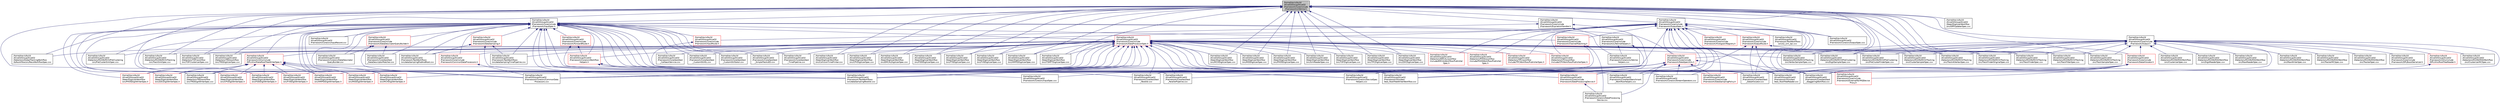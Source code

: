 digraph "/home/travis/build/AliceO2Group/AliceO2/Framework/Core/include/Framework/Lifetime.h"
{
 // INTERACTIVE_SVG=YES
  bgcolor="transparent";
  edge [fontname="Helvetica",fontsize="10",labelfontname="Helvetica",labelfontsize="10"];
  node [fontname="Helvetica",fontsize="10",shape=record];
  Node1 [label="/home/travis/build\l/AliceO2Group/AliceO2\l/Framework/Core/include\l/Framework/Lifetime.h",height=0.2,width=0.4,color="black", fillcolor="grey75", style="filled", fontcolor="black"];
  Node1 -> Node2 [dir="back",color="midnightblue",fontsize="10",style="solid",fontname="Helvetica"];
  Node2 [label="/home/travis/build\l/AliceO2Group/AliceO2\l/Detectors/GlobalTrackingWorkflow\l/tofworkflow/src/RecoWorkflowSpec.cxx",height=0.2,width=0.4,color="black",URL="$d8/d84/RecoWorkflowSpec_8cxx.html"];
  Node1 -> Node3 [dir="back",color="midnightblue",fontsize="10",style="solid",fontname="Helvetica"];
  Node3 [label="/home/travis/build\l/AliceO2Group/AliceO2\l/Detectors/MUON/MCH/PreClustering\l/src/DigitSamplerSpec.cxx",height=0.2,width=0.4,color="black",URL="$d2/d75/DigitSamplerSpec_8cxx.html",tooltip="Implementation of a data processor to read and send digits. "];
  Node1 -> Node4 [dir="back",color="midnightblue",fontsize="10",style="solid",fontname="Helvetica"];
  Node4 [label="/home/travis/build\l/AliceO2Group/AliceO2\l/Detectors/MUON/MCH/PreClustering\l/src/PreClusterFinderSpec.cxx",height=0.2,width=0.4,color="black",URL="$df/d50/PreClusterFinderSpec_8cxx.html",tooltip="Implementation of a data processor to run the preclusterizer. "];
  Node1 -> Node5 [dir="back",color="midnightblue",fontsize="10",style="solid",fontname="Helvetica"];
  Node5 [label="/home/travis/build\l/AliceO2Group/AliceO2\l/Detectors/MUON/MCH/PreClustering\l/src/PreClusterSinkSpec.cxx",height=0.2,width=0.4,color="black",URL="$d0/d5c/PreClusterSinkSpec_8cxx.html",tooltip="Implementation of a data processor to write preclusters. "];
  Node1 -> Node6 [dir="back",color="midnightblue",fontsize="10",style="solid",fontname="Helvetica"];
  Node6 [label="/home/travis/build\l/AliceO2Group/AliceO2\l/Detectors/MUON/MCH/Tracking\l/src/ClusterSamplerSpec.cxx",height=0.2,width=0.4,color="black",URL="$db/d71/ClusterSamplerSpec_8cxx.html",tooltip="Implementation of a data processor to read and send clusters. "];
  Node1 -> Node7 [dir="back",color="midnightblue",fontsize="10",style="solid",fontname="Helvetica"];
  Node7 [label="/home/travis/build\l/AliceO2Group/AliceO2\l/Detectors/MUON/MCH/Tracking\l/src/TrackAtVertexSpec.cxx",height=0.2,width=0.4,color="black",URL="$d1/d96/TrackAtVertexSpec_8cxx.html",tooltip="Implementation of a data processor to extrapolate the tracks to the vertex. "];
  Node1 -> Node8 [dir="back",color="midnightblue",fontsize="10",style="solid",fontname="Helvetica"];
  Node8 [label="/home/travis/build\l/AliceO2Group/AliceO2\l/Detectors/MUON/MCH/Tracking\l/src/TrackFinderOriginalSpec.cxx",height=0.2,width=0.4,color="black",URL="$d7/d30/TrackFinderOriginalSpec_8cxx.html",tooltip="Implementation of a data processor to read clusters, reconstruct tracks and send them. "];
  Node1 -> Node9 [dir="back",color="midnightblue",fontsize="10",style="solid",fontname="Helvetica"];
  Node9 [label="/home/travis/build\l/AliceO2Group/AliceO2\l/Detectors/MUON/MCH/Tracking\l/src/TrackFinderSpec.cxx",height=0.2,width=0.4,color="black",URL="$dd/dea/TrackFinderSpec_8cxx.html",tooltip="Implementation of a data processor to read clusters, reconstruct tracks and send them. "];
  Node1 -> Node10 [dir="back",color="midnightblue",fontsize="10",style="solid",fontname="Helvetica"];
  Node10 [label="/home/travis/build\l/AliceO2Group/AliceO2\l/Detectors/MUON/MCH/Tracking\l/src/TrackFitterSpec.cxx",height=0.2,width=0.4,color="black",URL="$db/d54/TrackFitterSpec_8cxx.html",tooltip="Implementation of a data processor to read, refit and send tracks with attached clusters. "];
  Node1 -> Node11 [dir="back",color="midnightblue",fontsize="10",style="solid",fontname="Helvetica"];
  Node11 [label="/home/travis/build\l/AliceO2Group/AliceO2\l/Detectors/MUON/MCH/Tracking\l/src/TrackSamplerSpec.cxx",height=0.2,width=0.4,color="black",URL="$d5/d93/TrackSamplerSpec_8cxx.html",tooltip="Implementation of a data processor to read and send tracks. "];
  Node1 -> Node12 [dir="back",color="midnightblue",fontsize="10",style="solid",fontname="Helvetica"];
  Node12 [label="/home/travis/build\l/AliceO2Group/AliceO2\l/Detectors/MUON/MCH/Tracking\l/src/TrackSinkSpec.cxx",height=0.2,width=0.4,color="black",URL="$d7/d7d/TrackSinkSpec_8cxx.html",tooltip="Implementation of a data processor to print the tracks. "];
  Node1 -> Node13 [dir="back",color="midnightblue",fontsize="10",style="solid",fontname="Helvetica"];
  Node13 [label="/home/travis/build\l/AliceO2Group/AliceO2\l/Detectors/MUON/MCH/Tracking\l/src/VertexSamplerSpec.cxx",height=0.2,width=0.4,color="black",URL="$d0/d9f/VertexSamplerSpec_8cxx.html",tooltip="Implementation of a data processor to read and send vertices. "];
  Node1 -> Node14 [dir="back",color="midnightblue",fontsize="10",style="solid",fontname="Helvetica"];
  Node14 [label="/home/travis/build\l/AliceO2Group/AliceO2\l/Detectors/TOF/workflow\l/src/TOFClusterizerSpec.cxx",height=0.2,width=0.4,color="black",URL="$da/df1/TOFClusterizerSpec_8cxx.html"];
  Node1 -> Node15 [dir="back",color="midnightblue",fontsize="10",style="solid",fontname="Helvetica"];
  Node15 [label="/home/travis/build\l/AliceO2Group/AliceO2\l/Detectors/TRD/workflow\l/src/TRDDigitizerSpec.cxx",height=0.2,width=0.4,color="black",URL="$d6/df2/TRDDigitizerSpec_8cxx.html"];
  Node1 -> Node16 [dir="back",color="midnightblue",fontsize="10",style="solid",fontname="Helvetica"];
  Node16 [label="/home/travis/build\l/AliceO2Group/AliceO2\l/Framework/Core/include\l/Framework/ExpirationHandler.h",height=0.2,width=0.4,color="black",URL="$d2/dd9/ExpirationHandler_8h.html"];
  Node16 -> Node17 [dir="back",color="midnightblue",fontsize="10",style="solid",fontname="Helvetica"];
  Node17 [label="/home/travis/build\l/AliceO2Group/AliceO2\l/Framework/Core/include\l/Framework/DataProcessingDevice.h",height=0.2,width=0.4,color="red",URL="$d3/d4b/DataProcessingDevice_8h.html"];
  Node17 -> Node18 [dir="back",color="midnightblue",fontsize="10",style="solid",fontname="Helvetica"];
  Node18 [label="/home/travis/build\l/AliceO2Group/AliceO2\l/Framework/Core/src/DataProcessing\lDevice.cxx",height=0.2,width=0.4,color="black",URL="$db/dac/DataProcessingDevice_8cxx.html"];
  Node16 -> Node20 [dir="back",color="midnightblue",fontsize="10",style="solid",fontname="Helvetica"];
  Node20 [label="/home/travis/build\l/AliceO2Group/AliceO2\l/Framework/Core/include\l/Framework/InputRoute.h",height=0.2,width=0.4,color="red",URL="$d5/d19/InputRoute_8h.html"];
  Node20 -> Node17 [dir="back",color="midnightblue",fontsize="10",style="solid",fontname="Helvetica"];
  Node16 -> Node441 [dir="back",color="midnightblue",fontsize="10",style="solid",fontname="Helvetica"];
  Node441 [label="/home/travis/build\l/AliceO2Group/AliceO2\l/Framework/Core/include\l/Framework/LifetimeHelpers.h",height=0.2,width=0.4,color="black",URL="$d8/deb/LifetimeHelpers_8h.html"];
  Node441 -> Node128 [dir="back",color="midnightblue",fontsize="10",style="solid",fontname="Helvetica"];
  Node128 [label="/home/travis/build\l/AliceO2Group/AliceO2\l/Framework/Core/src/DeviceSpec\lHelpers.cxx",height=0.2,width=0.4,color="black",URL="$d1/dd9/DeviceSpecHelpers_8cxx.html"];
  Node441 -> Node442 [dir="back",color="midnightblue",fontsize="10",style="solid",fontname="Helvetica"];
  Node442 [label="/home/travis/build\l/AliceO2Group/AliceO2\l/Framework/Core/src/Lifetime\lHelpers.cxx",height=0.2,width=0.4,color="black",URL="$d4/d7a/LifetimeHelpers_8cxx.html"];
  Node1 -> Node443 [dir="back",color="midnightblue",fontsize="10",style="solid",fontname="Helvetica"];
  Node443 [label="/home/travis/build\l/AliceO2Group/AliceO2\l/Framework/Core/include\l/Framework/InputSpec.h",height=0.2,width=0.4,color="black",URL="$d5/d3f/InputSpec_8h.html"];
  Node443 -> Node322 [dir="back",color="midnightblue",fontsize="10",style="solid",fontname="Helvetica"];
  Node322 [label="/home/travis/build\l/AliceO2Group/AliceO2\l/Detectors/TRD/workflow\l/src/TRDDigitWriterSpec.cxx",height=0.2,width=0.4,color="black",URL="$dd/d1a/TRDDigitWriterSpec_8cxx.html"];
  Node443 -> Node444 [dir="back",color="midnightblue",fontsize="10",style="solid",fontname="Helvetica"];
  Node444 [label="/home/travis/build\l/AliceO2Group/AliceO2\l/Framework/Core/include\l/Framework/ChannelMatching.h",height=0.2,width=0.4,color="red",URL="$d3/d2c/ChannelMatching_8h.html"];
  Node444 -> Node18 [dir="back",color="midnightblue",fontsize="10",style="solid",fontname="Helvetica"];
  Node444 -> Node128 [dir="back",color="midnightblue",fontsize="10",style="solid",fontname="Helvetica"];
  Node443 -> Node323 [dir="back",color="midnightblue",fontsize="10",style="solid",fontname="Helvetica"];
  Node323 [label="/home/travis/build\l/AliceO2Group/AliceO2\l/Framework/Core/include\l/Framework/CommonDataProcessors.h",height=0.2,width=0.4,color="red",URL="$d6/d58/CommonDataProcessors_8h.html"];
  Node323 -> Node324 [dir="back",color="midnightblue",fontsize="10",style="solid",fontname="Helvetica"];
  Node324 [label="/home/travis/build\l/AliceO2Group/AliceO2\l/Framework/Core/src/CommonData\lProcessors.cxx",height=0.2,width=0.4,color="black",URL="$df/d93/CommonDataProcessors_8cxx.html"];
  Node443 -> Node446 [dir="back",color="midnightblue",fontsize="10",style="solid",fontname="Helvetica"];
  Node446 [label="/home/travis/build\l/AliceO2Group/AliceO2\l/Framework/Core/include\l/Framework/DataDescriptorQueryBuilder.h",height=0.2,width=0.4,color="red",URL="$db/de2/DataDescriptorQueryBuilder_8h.html"];
  Node446 -> Node324 [dir="back",color="midnightblue",fontsize="10",style="solid",fontname="Helvetica"];
  Node446 -> Node447 [dir="back",color="midnightblue",fontsize="10",style="solid",fontname="Helvetica"];
  Node447 [label="/home/travis/build\l/AliceO2Group/AliceO2\l/Framework/Core/src/DataDescriptor\lQueryBuilder.cxx",height=0.2,width=0.4,color="black",URL="$d3/d17/DataDescriptorQueryBuilder_8cxx.html"];
  Node446 -> Node449 [dir="back",color="midnightblue",fontsize="10",style="solid",fontname="Helvetica"];
  Node449 [label="/home/travis/build\l/AliceO2Group/AliceO2\l/Framework/Core/test/test\l_DataDescriptorMatcher.cxx",height=0.2,width=0.4,color="black",URL="$dd/d1e/test__DataDescriptorMatcher_8cxx.html"];
  Node443 -> Node169 [dir="back",color="midnightblue",fontsize="10",style="solid",fontname="Helvetica"];
  Node169 [label="/home/travis/build\l/AliceO2Group/AliceO2\l/Framework/Core/include\l/Framework/DataProcessorSpec.h",height=0.2,width=0.4,color="red",URL="$d0/df4/DataProcessorSpec_8h.html"];
  Node169 -> Node175 [dir="back",color="midnightblue",fontsize="10",style="solid",fontname="Helvetica"];
  Node175 [label="/home/travis/build\l/AliceO2Group/AliceO2\l/Detectors/CPV/workflow\l/include/CPVWorkflow/PublisherSpec.h",height=0.2,width=0.4,color="red",URL="$d1/dd9/CPV_2workflow_2include_2CPVWorkflow_2PublisherSpec_8h.html"];
  Node169 -> Node184 [dir="back",color="midnightblue",fontsize="10",style="solid",fontname="Helvetica"];
  Node184 [label="/home/travis/build\l/AliceO2Group/AliceO2\l/Detectors/EMCAL/workflow\l/include/EMCALWorkflow/Publisher\lSpec.h",height=0.2,width=0.4,color="red",URL="$d2/d55/EMCAL_2workflow_2include_2EMCALWorkflow_2PublisherSpec_8h.html"];
  Node169 -> Node2 [dir="back",color="midnightblue",fontsize="10",style="solid",fontname="Helvetica"];
  Node169 -> Node3 [dir="back",color="midnightblue",fontsize="10",style="solid",fontname="Helvetica"];
  Node169 -> Node4 [dir="back",color="midnightblue",fontsize="10",style="solid",fontname="Helvetica"];
  Node169 -> Node5 [dir="back",color="midnightblue",fontsize="10",style="solid",fontname="Helvetica"];
  Node169 -> Node6 [dir="back",color="midnightblue",fontsize="10",style="solid",fontname="Helvetica"];
  Node169 -> Node7 [dir="back",color="midnightblue",fontsize="10",style="solid",fontname="Helvetica"];
  Node169 -> Node8 [dir="back",color="midnightblue",fontsize="10",style="solid",fontname="Helvetica"];
  Node169 -> Node9 [dir="back",color="midnightblue",fontsize="10",style="solid",fontname="Helvetica"];
  Node169 -> Node10 [dir="back",color="midnightblue",fontsize="10",style="solid",fontname="Helvetica"];
  Node169 -> Node11 [dir="back",color="midnightblue",fontsize="10",style="solid",fontname="Helvetica"];
  Node169 -> Node12 [dir="back",color="midnightblue",fontsize="10",style="solid",fontname="Helvetica"];
  Node169 -> Node13 [dir="back",color="midnightblue",fontsize="10",style="solid",fontname="Helvetica"];
  Node169 -> Node288 [dir="back",color="midnightblue",fontsize="10",style="solid",fontname="Helvetica"];
  Node288 [label="/home/travis/build\l/AliceO2Group/AliceO2\l/Detectors/PHOS/workflow\l/include/PHOSWorkflow/Publisher\lSpec.h",height=0.2,width=0.4,color="red",URL="$dc/d77/PHOS_2workflow_2include_2PHOSWorkflow_2PublisherSpec_8h.html"];
  Node169 -> Node14 [dir="back",color="midnightblue",fontsize="10",style="solid",fontname="Helvetica"];
  Node169 -> Node318 [dir="back",color="midnightblue",fontsize="10",style="solid",fontname="Helvetica"];
  Node318 [label="/home/travis/build\l/AliceO2Group/AliceO2\l/Detectors/TPC/workflow\l/include/TPCWorkflow/PublisherSpec.h",height=0.2,width=0.4,color="red",URL="$d9/d4e/TPC_2workflow_2include_2TPCWorkflow_2PublisherSpec_8h.html"];
  Node169 -> Node15 [dir="back",color="midnightblue",fontsize="10",style="solid",fontname="Helvetica"];
  Node169 -> Node322 [dir="back",color="midnightblue",fontsize="10",style="solid",fontname="Helvetica"];
  Node169 -> Node323 [dir="back",color="midnightblue",fontsize="10",style="solid",fontname="Helvetica"];
  Node169 -> Node328 [dir="back",color="midnightblue",fontsize="10",style="solid",fontname="Helvetica"];
  Node328 [label="/home/travis/build\l/AliceO2Group/AliceO2\l/Framework/Core/include\l/Framework/ExternalFairMQDevice\lProxy.h",height=0.2,width=0.4,color="red",URL="$d6/d03/ExternalFairMQDeviceProxy_8h.html"];
  Node169 -> Node324 [dir="back",color="midnightblue",fontsize="10",style="solid",fontname="Helvetica"];
  Node169 -> Node72 [dir="back",color="midnightblue",fontsize="10",style="solid",fontname="Helvetica"];
  Node72 [label="/home/travis/build\l/AliceO2Group/AliceO2\l/Framework/Core/test/test\l_CallbackService.cxx",height=0.2,width=0.4,color="black",URL="$db/d30/test__CallbackService_8cxx.html"];
  Node169 -> Node74 [dir="back",color="midnightblue",fontsize="10",style="solid",fontname="Helvetica"];
  Node74 [label="/home/travis/build\l/AliceO2Group/AliceO2\l/Framework/Core/test/test\l_CustomGUIGL.cxx",height=0.2,width=0.4,color="black",URL="$d5/d47/test__CustomGUIGL_8cxx.html"];
  Node169 -> Node75 [dir="back",color="midnightblue",fontsize="10",style="solid",fontname="Helvetica"];
  Node75 [label="/home/travis/build\l/AliceO2Group/AliceO2\l/Framework/Core/test/test\l_CustomGUISokol.cxx",height=0.2,width=0.4,color="black",URL="$d6/dd1/test__CustomGUISokol_8cxx.html"];
  Node169 -> Node78 [dir="back",color="midnightblue",fontsize="10",style="solid",fontname="Helvetica"];
  Node78 [label="/home/travis/build\l/AliceO2Group/AliceO2\l/Framework/Core/test/test\l_DataAllocator.cxx",height=0.2,width=0.4,color="black",URL="$d2/da2/test__DataAllocator_8cxx.html"];
  Node169 -> Node81 [dir="back",color="midnightblue",fontsize="10",style="solid",fontname="Helvetica"];
  Node81 [label="/home/travis/build\l/AliceO2Group/AliceO2\l/Framework/Core/test/test\l_Parallel.cxx",height=0.2,width=0.4,color="black",URL="$d3/d66/test__Parallel_8cxx.html"];
  Node169 -> Node82 [dir="back",color="midnightblue",fontsize="10",style="solid",fontname="Helvetica"];
  Node82 [label="/home/travis/build\l/AliceO2Group/AliceO2\l/Framework/Core/test/test\l_ParallelPipeline.cxx",height=0.2,width=0.4,color="black",URL="$d8/d7e/test__ParallelPipeline_8cxx.html"];
  Node169 -> Node91 [dir="back",color="midnightblue",fontsize="10",style="solid",fontname="Helvetica"];
  Node91 [label="/home/travis/build\l/AliceO2Group/AliceO2\l/Framework/Core/test/test\l_SimpleTracksED.cxx",height=0.2,width=0.4,color="black",URL="$d7/d18/test__SimpleTracksED_8cxx.html"];
  Node169 -> Node94 [dir="back",color="midnightblue",fontsize="10",style="solid",fontname="Helvetica"];
  Node94 [label="/home/travis/build\l/AliceO2Group/AliceO2\l/Framework/Core/test/test\l_StaggeringWorkflow.cxx",height=0.2,width=0.4,color="black",URL="$dd/d16/test__StaggeringWorkflow_8cxx.html"];
  Node169 -> Node96 [dir="back",color="midnightblue",fontsize="10",style="solid",fontname="Helvetica"];
  Node96 [label="/home/travis/build\l/AliceO2Group/AliceO2\l/Framework/Core/test/test\l_TimePipeline.cxx",height=0.2,width=0.4,color="black",URL="$d1/d4f/test__TimePipeline_8cxx.html"];
  Node169 -> Node33 [dir="back",color="midnightblue",fontsize="10",style="solid",fontname="Helvetica"];
  Node33 [label="/home/travis/build\l/AliceO2Group/AliceO2\l/Framework/TestWorkflows\l/src/dataSamplingParallel.cxx",height=0.2,width=0.4,color="black",URL="$d3/dbe/dataSamplingParallel_8cxx.html"];
  Node169 -> Node34 [dir="back",color="midnightblue",fontsize="10",style="solid",fontname="Helvetica"];
  Node34 [label="/home/travis/build\l/AliceO2Group/AliceO2\l/Framework/TestWorkflows\l/src/dataSamplingPodAndRoot.cxx",height=0.2,width=0.4,color="black",URL="$de/da3/dataSamplingPodAndRoot_8cxx.html"];
  Node169 -> Node35 [dir="back",color="midnightblue",fontsize="10",style="solid",fontname="Helvetica"];
  Node35 [label="/home/travis/build\l/AliceO2Group/AliceO2\l/Framework/TestWorkflows\l/src/dataSamplingTimePipeline.cxx",height=0.2,width=0.4,color="black",URL="$db/d9e/dataSamplingTimePipeline_8cxx.html"];
  Node169 -> Node368 [dir="back",color="midnightblue",fontsize="10",style="solid",fontname="Helvetica"];
  Node368 [label="/home/travis/build\l/AliceO2Group/AliceO2\l/Framework/Utils/include\l/DPLUtils/MakeRootTreeWriterSpec.h",height=0.2,width=0.4,color="red",URL="$d5/dc8/MakeRootTreeWriterSpec_8h.html",tooltip="Configurable generator for RootTreeWriter processor spec. "];
  Node368 -> Node322 [dir="back",color="midnightblue",fontsize="10",style="solid",fontname="Helvetica"];
  Node368 -> Node122 [dir="back",color="midnightblue",fontsize="10",style="solid",fontname="Helvetica"];
  Node122 [label="/home/travis/build\l/AliceO2Group/AliceO2\l/Framework/Utils/test\l/test_RootTreeWriterWorkflow.cxx",height=0.2,width=0.4,color="black",URL="$d1/d02/test__RootTreeWriterWorkflow_8cxx.html"];
  Node368 -> Node370 [dir="back",color="midnightblue",fontsize="10",style="solid",fontname="Helvetica"];
  Node370 [label="/home/travis/build\l/AliceO2Group/AliceO2\l/Steer/DigitizerWorkflow\l/src/CPVDigitWriterSpec.h",height=0.2,width=0.4,color="red",URL="$d1/dc0/CPVDigitWriterSpec_8h.html"];
  Node368 -> Node371 [dir="back",color="midnightblue",fontsize="10",style="solid",fontname="Helvetica"];
  Node371 [label="/home/travis/build\l/AliceO2Group/AliceO2\l/Steer/DigitizerWorkflow\l/src/FDDDigitWriterSpec.h",height=0.2,width=0.4,color="red",URL="$d8/dcd/FDDDigitWriterSpec_8h.html"];
  Node368 -> Node372 [dir="back",color="midnightblue",fontsize="10",style="solid",fontname="Helvetica"];
  Node372 [label="/home/travis/build\l/AliceO2Group/AliceO2\l/Steer/DigitizerWorkflow\l/src/FV0DigitWriterSpec.h",height=0.2,width=0.4,color="red",URL="$d3/d12/FV0DigitWriterSpec_8h.html"];
  Node368 -> Node373 [dir="back",color="midnightblue",fontsize="10",style="solid",fontname="Helvetica"];
  Node373 [label="/home/travis/build\l/AliceO2Group/AliceO2\l/Steer/DigitizerWorkflow\l/src/HMPIDDigitWriterSpec.h",height=0.2,width=0.4,color="red",URL="$d5/d5b/HMPIDDigitWriterSpec_8h.html"];
  Node368 -> Node374 [dir="back",color="midnightblue",fontsize="10",style="solid",fontname="Helvetica"];
  Node374 [label="/home/travis/build\l/AliceO2Group/AliceO2\l/Steer/DigitizerWorkflow\l/src/MCHDigitWriterSpec.h",height=0.2,width=0.4,color="red",URL="$d8/d60/MCHDigitWriterSpec_8h.html"];
  Node368 -> Node375 [dir="back",color="midnightblue",fontsize="10",style="solid",fontname="Helvetica"];
  Node375 [label="/home/travis/build\l/AliceO2Group/AliceO2\l/Steer/DigitizerWorkflow\l/src/MIDDigitWriterSpec.h",height=0.2,width=0.4,color="red",URL="$d9/d65/MIDDigitWriterSpec_8h.html"];
  Node368 -> Node376 [dir="back",color="midnightblue",fontsize="10",style="solid",fontname="Helvetica"];
  Node376 [label="/home/travis/build\l/AliceO2Group/AliceO2\l/Steer/DigitizerWorkflow\l/src/PHOSDigitWriterSpec.h",height=0.2,width=0.4,color="red",URL="$d4/d33/PHOSDigitWriterSpec_8h.html"];
  Node368 -> Node377 [dir="back",color="midnightblue",fontsize="10",style="solid",fontname="Helvetica"];
  Node377 [label="/home/travis/build\l/AliceO2Group/AliceO2\l/Steer/DigitizerWorkflow\l/src/ZDCDigitWriterSpec.h",height=0.2,width=0.4,color="red",URL="$d9/d31/ZDCDigitWriterSpec_8h.html"];
  Node169 -> Node121 [dir="back",color="midnightblue",fontsize="10",style="solid",fontname="Helvetica"];
  Node121 [label="/home/travis/build\l/AliceO2Group/AliceO2\l/Framework/Utils/test\l/test_RootTreeReader.cxx",height=0.2,width=0.4,color="black",URL="$d6/d0d/test__RootTreeReader_8cxx.html"];
  Node169 -> Node122 [dir="back",color="midnightblue",fontsize="10",style="solid",fontname="Helvetica"];
  Node169 -> Node385 [dir="back",color="midnightblue",fontsize="10",style="solid",fontname="Helvetica"];
  Node385 [label="/home/travis/build\l/AliceO2Group/AliceO2\l/Steer/DigitizerWorkflow\l/src/CollisionTimePrinter.cxx",height=0.2,width=0.4,color="black",URL="$d3/d87/CollisionTimePrinter_8cxx.html"];
  Node169 -> Node387 [dir="back",color="midnightblue",fontsize="10",style="solid",fontname="Helvetica"];
  Node387 [label="/home/travis/build\l/AliceO2Group/AliceO2\l/Steer/DigitizerWorkflow\l/src/CPVDigitizerSpec.cxx",height=0.2,width=0.4,color="black",URL="$da/dfe/CPVDigitizerSpec_8cxx.html"];
  Node169 -> Node370 [dir="back",color="midnightblue",fontsize="10",style="solid",fontname="Helvetica"];
  Node169 -> Node389 [dir="back",color="midnightblue",fontsize="10",style="solid",fontname="Helvetica"];
  Node389 [label="/home/travis/build\l/AliceO2Group/AliceO2\l/Steer/DigitizerWorkflow\l/src/EMCALDigitizerSpec.cxx",height=0.2,width=0.4,color="black",URL="$d5/d9b/EMCALDigitizerSpec_8cxx.html"];
  Node169 -> Node393 [dir="back",color="midnightblue",fontsize="10",style="solid",fontname="Helvetica"];
  Node393 [label="/home/travis/build\l/AliceO2Group/AliceO2\l/Steer/DigitizerWorkflow\l/src/FDDDigitizerSpec.cxx",height=0.2,width=0.4,color="black",URL="$d2/d97/FDDDigitizerSpec_8cxx.html"];
  Node169 -> Node371 [dir="back",color="midnightblue",fontsize="10",style="solid",fontname="Helvetica"];
  Node169 -> Node395 [dir="back",color="midnightblue",fontsize="10",style="solid",fontname="Helvetica"];
  Node395 [label="/home/travis/build\l/AliceO2Group/AliceO2\l/Steer/DigitizerWorkflow\l/src/FT0DigitizerSpec.cxx",height=0.2,width=0.4,color="black",URL="$d4/dfd/FT0DigitizerSpec_8cxx.html"];
  Node169 -> Node399 [dir="back",color="midnightblue",fontsize="10",style="solid",fontname="Helvetica"];
  Node399 [label="/home/travis/build\l/AliceO2Group/AliceO2\l/Steer/DigitizerWorkflow\l/src/FV0DigitizerSpec.cxx",height=0.2,width=0.4,color="black",URL="$d0/d1c/FV0DigitizerSpec_8cxx.html"];
  Node169 -> Node372 [dir="back",color="midnightblue",fontsize="10",style="solid",fontname="Helvetica"];
  Node169 -> Node403 [dir="back",color="midnightblue",fontsize="10",style="solid",fontname="Helvetica"];
  Node403 [label="/home/travis/build\l/AliceO2Group/AliceO2\l/Steer/DigitizerWorkflow\l/src/HMPIDDigitizerSpec.cxx",height=0.2,width=0.4,color="black",URL="$d8/d00/HMPIDDigitizerSpec_8cxx.html"];
  Node169 -> Node373 [dir="back",color="midnightblue",fontsize="10",style="solid",fontname="Helvetica"];
  Node169 -> Node405 [dir="back",color="midnightblue",fontsize="10",style="solid",fontname="Helvetica"];
  Node405 [label="/home/travis/build\l/AliceO2Group/AliceO2\l/Steer/DigitizerWorkflow\l/src/ITSMFTDigitizerSpec.cxx",height=0.2,width=0.4,color="black",URL="$d3/d43/ITSMFTDigitizerSpec_8cxx.html"];
  Node169 -> Node409 [dir="back",color="midnightblue",fontsize="10",style="solid",fontname="Helvetica"];
  Node409 [label="/home/travis/build\l/AliceO2Group/AliceO2\l/Steer/DigitizerWorkflow\l/src/MCHDigitizerSpec.cxx",height=0.2,width=0.4,color="black",URL="$db/d2f/MCHDigitizerSpec_8cxx.html"];
  Node169 -> Node374 [dir="back",color="midnightblue",fontsize="10",style="solid",fontname="Helvetica"];
  Node169 -> Node411 [dir="back",color="midnightblue",fontsize="10",style="solid",fontname="Helvetica"];
  Node411 [label="/home/travis/build\l/AliceO2Group/AliceO2\l/Steer/DigitizerWorkflow\l/src/MIDDigitizerSpec.cxx",height=0.2,width=0.4,color="black",URL="$d4/dd3/MIDDigitizerSpec_8cxx.html"];
  Node169 -> Node375 [dir="back",color="midnightblue",fontsize="10",style="solid",fontname="Helvetica"];
  Node169 -> Node413 [dir="back",color="midnightblue",fontsize="10",style="solid",fontname="Helvetica"];
  Node413 [label="/home/travis/build\l/AliceO2Group/AliceO2\l/Steer/DigitizerWorkflow\l/src/PHOSDigitizerSpec.cxx",height=0.2,width=0.4,color="black",URL="$db/d77/PHOSDigitizerSpec_8cxx.html"];
  Node169 -> Node376 [dir="back",color="midnightblue",fontsize="10",style="solid",fontname="Helvetica"];
  Node169 -> Node377 [dir="back",color="midnightblue",fontsize="10",style="solid",fontname="Helvetica"];
  Node169 -> Node415 [dir="back",color="midnightblue",fontsize="10",style="solid",fontname="Helvetica"];
  Node415 [label="/home/travis/build\l/AliceO2Group/AliceO2\l/Steer/DigitizerWorkflow\l/src/SimReaderSpec.cxx",height=0.2,width=0.4,color="black",URL="$d3/d13/SimReaderSpec_8cxx.html"];
  Node169 -> Node421 [dir="back",color="midnightblue",fontsize="10",style="solid",fontname="Helvetica"];
  Node421 [label="/home/travis/build\l/AliceO2Group/AliceO2\l/Steer/DigitizerWorkflow\l/src/TOFDigitizerSpec.cxx",height=0.2,width=0.4,color="black",URL="$d6/d61/TOFDigitizerSpec_8cxx.html"];
  Node169 -> Node417 [dir="back",color="midnightblue",fontsize="10",style="solid",fontname="Helvetica"];
  Node417 [label="/home/travis/build\l/AliceO2Group/AliceO2\l/Steer/DigitizerWorkflow\l/src/TPCDigitizerSpec.cxx",height=0.2,width=0.4,color="black",URL="$d2/d0b/TPCDigitizerSpec_8cxx.html"];
  Node169 -> Node423 [dir="back",color="midnightblue",fontsize="10",style="solid",fontname="Helvetica"];
  Node423 [label="/home/travis/build\l/AliceO2Group/AliceO2\l/Steer/DigitizerWorkflow\l/src/ZDCDigitizerSpec.cxx",height=0.2,width=0.4,color="black",URL="$d1/d1a/ZDCDigitizerSpec_8cxx.html"];
  Node443 -> Node30 [dir="back",color="midnightblue",fontsize="10",style="solid",fontname="Helvetica"];
  Node30 [label="/home/travis/build\l/AliceO2Group/AliceO2\l/Framework/Core/include\l/Framework/DataSampling.h",height=0.2,width=0.4,color="red",URL="$d7/d78/DataSampling_8h.html",tooltip="Definition of O2 Data Sampling, v1.0. "];
  Node30 -> Node33 [dir="back",color="midnightblue",fontsize="10",style="solid",fontname="Helvetica"];
  Node30 -> Node34 [dir="back",color="midnightblue",fontsize="10",style="solid",fontname="Helvetica"];
  Node30 -> Node35 [dir="back",color="midnightblue",fontsize="10",style="solid",fontname="Helvetica"];
  Node443 -> Node451 [dir="back",color="midnightblue",fontsize="10",style="solid",fontname="Helvetica"];
  Node451 [label="/home/travis/build\l/AliceO2Group/AliceO2\l/Framework/Core/include\l/Framework/DataSamplingPolicy.h",height=0.2,width=0.4,color="red",URL="$d2/d1b/DataSamplingPolicy_8h.html",tooltip="A declaration of O2 Data Sampling Policy. "];
  Node443 -> Node453 [dir="back",color="midnightblue",fontsize="10",style="solid",fontname="Helvetica"];
  Node453 [label="/home/travis/build\l/AliceO2Group/AliceO2\l/Framework/Core/include\l/Framework/DataSpecUtils.h",height=0.2,width=0.4,color="red",URL="$d6/d68/DataSpecUtils_8h.html"];
  Node453 -> Node451 [dir="back",color="midnightblue",fontsize="10",style="solid",fontname="Helvetica"];
  Node453 -> Node324 [dir="back",color="midnightblue",fontsize="10",style="solid",fontname="Helvetica"];
  Node453 -> Node18 [dir="back",color="midnightblue",fontsize="10",style="solid",fontname="Helvetica"];
  Node453 -> Node456 [dir="back",color="midnightblue",fontsize="10",style="solid",fontname="Helvetica"];
  Node456 [label="/home/travis/build\l/AliceO2Group/AliceO2\l/Framework/Core/src/InputSpec.cxx",height=0.2,width=0.4,color="black",URL="$d6/dda/InputSpec_8cxx.html"];
  Node453 -> Node457 [dir="back",color="midnightblue",fontsize="10",style="solid",fontname="Helvetica"];
  Node457 [label="/home/travis/build\l/AliceO2Group/AliceO2\l/Framework/Core/src/StreamOperators.cxx",height=0.2,width=0.4,color="black",URL="$d2/d13/StreamOperators_8cxx.html"];
  Node453 -> Node350 [dir="back",color="midnightblue",fontsize="10",style="solid",fontname="Helvetica"];
  Node350 [label="/home/travis/build\l/AliceO2Group/AliceO2\l/Framework/Core/test/benchmark\l_WorkflowHelpers.cxx",height=0.2,width=0.4,color="black",URL="$df/d36/benchmark__WorkflowHelpers_8cxx.html"];
  Node453 -> Node81 [dir="back",color="midnightblue",fontsize="10",style="solid",fontname="Helvetica"];
  Node453 -> Node82 [dir="back",color="midnightblue",fontsize="10",style="solid",fontname="Helvetica"];
  Node453 -> Node94 [dir="back",color="midnightblue",fontsize="10",style="solid",fontname="Helvetica"];
  Node453 -> Node33 [dir="back",color="midnightblue",fontsize="10",style="solid",fontname="Helvetica"];
  Node443 -> Node458 [dir="back",color="midnightblue",fontsize="10",style="solid",fontname="Helvetica"];
  Node458 [label="/home/travis/build\l/AliceO2Group/AliceO2\l/Framework/Core/include\l/Framework/ForwardRoute.h",height=0.2,width=0.4,color="red",URL="$d7/d12/ForwardRoute_8h.html"];
  Node458 -> Node17 [dir="back",color="midnightblue",fontsize="10",style="solid",fontname="Helvetica"];
  Node458 -> Node349 [dir="back",color="midnightblue",fontsize="10",style="solid",fontname="Helvetica"];
  Node349 [label="/home/travis/build\l/AliceO2Group/AliceO2\l/Framework/Core/src/Workflow\lHelpers.h",height=0.2,width=0.4,color="red",URL="$d9/da0/WorkflowHelpers_8h.html"];
  Node349 -> Node128 [dir="back",color="midnightblue",fontsize="10",style="solid",fontname="Helvetica"];
  Node349 -> Node350 [dir="back",color="midnightblue",fontsize="10",style="solid",fontname="Helvetica"];
  Node443 -> Node20 [dir="back",color="midnightblue",fontsize="10",style="solid",fontname="Helvetica"];
  Node443 -> Node324 [dir="back",color="midnightblue",fontsize="10",style="solid",fontname="Helvetica"];
  Node443 -> Node447 [dir="back",color="midnightblue",fontsize="10",style="solid",fontname="Helvetica"];
  Node443 -> Node349 [dir="back",color="midnightblue",fontsize="10",style="solid",fontname="Helvetica"];
  Node443 -> Node434 [dir="back",color="midnightblue",fontsize="10",style="solid",fontname="Helvetica"];
  Node434 [label="/home/travis/build\l/AliceO2Group/AliceO2\l/Framework/Core/src/InputRecord.cxx",height=0.2,width=0.4,color="black",URL="$df/d8e/InputRecord_8cxx.html"];
  Node443 -> Node456 [dir="back",color="midnightblue",fontsize="10",style="solid",fontname="Helvetica"];
  Node443 -> Node442 [dir="back",color="midnightblue",fontsize="10",style="solid",fontname="Helvetica"];
  Node443 -> Node457 [dir="back",color="midnightblue",fontsize="10",style="solid",fontname="Helvetica"];
  Node443 -> Node72 [dir="back",color="midnightblue",fontsize="10",style="solid",fontname="Helvetica"];
  Node443 -> Node74 [dir="back",color="midnightblue",fontsize="10",style="solid",fontname="Helvetica"];
  Node443 -> Node75 [dir="back",color="midnightblue",fontsize="10",style="solid",fontname="Helvetica"];
  Node443 -> Node78 [dir="back",color="midnightblue",fontsize="10",style="solid",fontname="Helvetica"];
  Node443 -> Node449 [dir="back",color="midnightblue",fontsize="10",style="solid",fontname="Helvetica"];
  Node443 -> Node81 [dir="back",color="midnightblue",fontsize="10",style="solid",fontname="Helvetica"];
  Node443 -> Node82 [dir="back",color="midnightblue",fontsize="10",style="solid",fontname="Helvetica"];
  Node443 -> Node91 [dir="back",color="midnightblue",fontsize="10",style="solid",fontname="Helvetica"];
  Node443 -> Node94 [dir="back",color="midnightblue",fontsize="10",style="solid",fontname="Helvetica"];
  Node443 -> Node96 [dir="back",color="midnightblue",fontsize="10",style="solid",fontname="Helvetica"];
  Node443 -> Node33 [dir="back",color="midnightblue",fontsize="10",style="solid",fontname="Helvetica"];
  Node443 -> Node34 [dir="back",color="midnightblue",fontsize="10",style="solid",fontname="Helvetica"];
  Node443 -> Node35 [dir="back",color="midnightblue",fontsize="10",style="solid",fontname="Helvetica"];
  Node443 -> Node368 [dir="back",color="midnightblue",fontsize="10",style="solid",fontname="Helvetica"];
  Node443 -> Node121 [dir="back",color="midnightblue",fontsize="10",style="solid",fontname="Helvetica"];
  Node443 -> Node122 [dir="back",color="midnightblue",fontsize="10",style="solid",fontname="Helvetica"];
  Node443 -> Node370 [dir="back",color="midnightblue",fontsize="10",style="solid",fontname="Helvetica"];
  Node443 -> Node371 [dir="back",color="midnightblue",fontsize="10",style="solid",fontname="Helvetica"];
  Node443 -> Node372 [dir="back",color="midnightblue",fontsize="10",style="solid",fontname="Helvetica"];
  Node443 -> Node373 [dir="back",color="midnightblue",fontsize="10",style="solid",fontname="Helvetica"];
  Node443 -> Node374 [dir="back",color="midnightblue",fontsize="10",style="solid",fontname="Helvetica"];
  Node443 -> Node375 [dir="back",color="midnightblue",fontsize="10",style="solid",fontname="Helvetica"];
  Node443 -> Node376 [dir="back",color="midnightblue",fontsize="10",style="solid",fontname="Helvetica"];
  Node443 -> Node377 [dir="back",color="midnightblue",fontsize="10",style="solid",fontname="Helvetica"];
  Node1 -> Node459 [dir="back",color="midnightblue",fontsize="10",style="solid",fontname="Helvetica"];
  Node459 [label="/home/travis/build\l/AliceO2Group/AliceO2\l/Framework/Core/include\l/Framework/Output.h",height=0.2,width=0.4,color="black",URL="$d3/ddf/Output_8h.html"];
  Node459 -> Node3 [dir="back",color="midnightblue",fontsize="10",style="solid",fontname="Helvetica"];
  Node459 -> Node4 [dir="back",color="midnightblue",fontsize="10",style="solid",fontname="Helvetica"];
  Node459 -> Node6 [dir="back",color="midnightblue",fontsize="10",style="solid",fontname="Helvetica"];
  Node459 -> Node7 [dir="back",color="midnightblue",fontsize="10",style="solid",fontname="Helvetica"];
  Node459 -> Node8 [dir="back",color="midnightblue",fontsize="10",style="solid",fontname="Helvetica"];
  Node459 -> Node9 [dir="back",color="midnightblue",fontsize="10",style="solid",fontname="Helvetica"];
  Node459 -> Node10 [dir="back",color="midnightblue",fontsize="10",style="solid",fontname="Helvetica"];
  Node459 -> Node11 [dir="back",color="midnightblue",fontsize="10",style="solid",fontname="Helvetica"];
  Node459 -> Node13 [dir="back",color="midnightblue",fontsize="10",style="solid",fontname="Helvetica"];
  Node459 -> Node265 [dir="back",color="midnightblue",fontsize="10",style="solid",fontname="Helvetica"];
  Node265 [label="/home/travis/build\l/AliceO2Group/AliceO2\l/Detectors/MUON/MID/Workflow\l/src/ClusterizerMCSpec.cxx",height=0.2,width=0.4,color="black",URL="$d3/d1e/ClusterizerMCSpec_8cxx.html",tooltip="Data processor spec for MID MC clustering device. "];
  Node459 -> Node268 [dir="back",color="midnightblue",fontsize="10",style="solid",fontname="Helvetica"];
  Node268 [label="/home/travis/build\l/AliceO2Group/AliceO2\l/Detectors/MUON/MID/Workflow\l/src/ClusterizerSpec.cxx",height=0.2,width=0.4,color="black",URL="$d6/d57/MUON_2MID_2Workflow_2src_2ClusterizerSpec_8cxx.html",tooltip="Data processor spec for MID clustering device. "];
  Node459 -> Node271 [dir="back",color="midnightblue",fontsize="10",style="solid",fontname="Helvetica"];
  Node271 [label="/home/travis/build\l/AliceO2Group/AliceO2\l/Detectors/MUON/MID/Workflow\l/src/DigitReaderSpec.cxx",height=0.2,width=0.4,color="black",URL="$d6/d1b/MUON_2MID_2Workflow_2src_2DigitReaderSpec_8cxx.html",tooltip="Data processor spec for MID digits reader device. "];
  Node459 -> Node274 [dir="back",color="midnightblue",fontsize="10",style="solid",fontname="Helvetica"];
  Node274 [label="/home/travis/build\l/AliceO2Group/AliceO2\l/Detectors/MUON/MID/Workflow\l/src/RawReaderSpec.cxx",height=0.2,width=0.4,color="black",URL="$dc/d4c/MUON_2MID_2Workflow_2src_2RawReaderSpec_8cxx.html",tooltip="Data processor spec for MID raw reader device. "];
  Node459 -> Node276 [dir="back",color="midnightblue",fontsize="10",style="solid",fontname="Helvetica"];
  Node276 [label="/home/travis/build\l/AliceO2Group/AliceO2\l/Detectors/MUON/MID/Workflow\l/src/RawWriterSpec.cxx",height=0.2,width=0.4,color="black",URL="$db/dd6/RawWriterSpec_8cxx.html",tooltip="Digits to raw converter spec for MID. "];
  Node459 -> Node278 [dir="back",color="midnightblue",fontsize="10",style="solid",fontname="Helvetica"];
  Node278 [label="/home/travis/build\l/AliceO2Group/AliceO2\l/Detectors/MUON/MID/Workflow\l/src/TrackerMCSpec.cxx",height=0.2,width=0.4,color="black",URL="$da/d28/TrackerMCSpec_8cxx.html",tooltip="Data processor spec for MID MC tracker device. "];
  Node459 -> Node280 [dir="back",color="midnightblue",fontsize="10",style="solid",fontname="Helvetica"];
  Node280 [label="/home/travis/build\l/AliceO2Group/AliceO2\l/Detectors/MUON/MID/Workflow\l/src/TrackerSpec.cxx",height=0.2,width=0.4,color="black",URL="$db/da5/MUON_2MID_2Workflow_2src_2TrackerSpec_8cxx.html",tooltip="Data processor spec for MID tracker device. "];
  Node459 -> Node460 [dir="back",color="midnightblue",fontsize="10",style="solid",fontname="Helvetica"];
  Node460 [label="/home/travis/build\l/AliceO2Group/AliceO2\l/Framework/Core/include\l/Framework/DataAllocator.h",height=0.2,width=0.4,color="red",URL="$d1/d28/DataAllocator_8h.html"];
  Node460 -> Node17 [dir="back",color="midnightblue",fontsize="10",style="solid",fontname="Helvetica"];
  Node460 -> Node328 [dir="back",color="midnightblue",fontsize="10",style="solid",fontname="Helvetica"];
  Node460 -> Node78 [dir="back",color="midnightblue",fontsize="10",style="solid",fontname="Helvetica"];
  Node460 -> Node94 [dir="back",color="midnightblue",fontsize="10",style="solid",fontname="Helvetica"];
  Node460 -> Node121 [dir="back",color="midnightblue",fontsize="10",style="solid",fontname="Helvetica"];
  Node460 -> Node122 [dir="back",color="midnightblue",fontsize="10",style="solid",fontname="Helvetica"];
  Node459 -> Node451 [dir="back",color="midnightblue",fontsize="10",style="solid",fontname="Helvetica"];
  Node459 -> Node453 [dir="back",color="midnightblue",fontsize="10",style="solid",fontname="Helvetica"];
  Node459 -> Node430 [dir="back",color="midnightblue",fontsize="10",style="solid",fontname="Helvetica"];
  Node430 [label="/home/travis/build\l/AliceO2Group/AliceO2\l/Framework/Core/include\l/Framework/DPLBoostSerializer.h",height=0.2,width=0.4,color="black",URL="$dc/d55/DPLBoostSerializer_8h.html",tooltip="DPL wrapper of common utils BoostSeralizer. "];
  Node459 -> Node94 [dir="back",color="midnightblue",fontsize="10",style="solid",fontname="Helvetica"];
  Node459 -> Node462 [dir="back",color="midnightblue",fontsize="10",style="solid",fontname="Helvetica"];
  Node462 [label="/home/travis/build\l/AliceO2Group/AliceO2\l/Framework/Utils/include\l/DPLUtils/RootTreeReader.h",height=0.2,width=0.4,color="red",URL="$df/db5/RootTreeReader_8h.html",tooltip="A generic reader for ROOT TTrees. "];
  Node462 -> Node121 [dir="back",color="midnightblue",fontsize="10",style="solid",fontname="Helvetica"];
  Node1 -> Node463 [dir="back",color="midnightblue",fontsize="10",style="solid",fontname="Helvetica"];
  Node463 [label="/home/travis/build\l/AliceO2Group/AliceO2\l/Framework/Core/include\l/Framework/OutputSpec.h",height=0.2,width=0.4,color="black",URL="$db/d2d/OutputSpec_8h.html"];
  Node463 -> Node175 [dir="back",color="midnightblue",fontsize="10",style="solid",fontname="Helvetica"];
  Node463 -> Node184 [dir="back",color="midnightblue",fontsize="10",style="solid",fontname="Helvetica"];
  Node463 -> Node288 [dir="back",color="midnightblue",fontsize="10",style="solid",fontname="Helvetica"];
  Node463 -> Node318 [dir="back",color="midnightblue",fontsize="10",style="solid",fontname="Helvetica"];
  Node463 -> Node444 [dir="back",color="midnightblue",fontsize="10",style="solid",fontname="Helvetica"];
  Node463 -> Node169 [dir="back",color="midnightblue",fontsize="10",style="solid",fontname="Helvetica"];
  Node463 -> Node451 [dir="back",color="midnightblue",fontsize="10",style="solid",fontname="Helvetica"];
  Node463 -> Node328 [dir="back",color="midnightblue",fontsize="10",style="solid",fontname="Helvetica"];
  Node463 -> Node453 [dir="back",color="midnightblue",fontsize="10",style="solid",fontname="Helvetica"];
  Node463 -> Node464 [dir="back",color="midnightblue",fontsize="10",style="solid",fontname="Helvetica"];
  Node464 [label="/home/travis/build\l/AliceO2Group/AliceO2\l/Framework/Core/include\l/Framework/HistogramRegistry.h",height=0.2,width=0.4,color="red",URL="$da/dd6/HistogramRegistry_8h.html"];
  Node463 -> Node468 [dir="back",color="midnightblue",fontsize="10",style="solid",fontname="Helvetica"];
  Node468 [label="/home/travis/build\l/AliceO2Group/AliceO2\l/Framework/Core/include\l/Framework/OutputRoute.h",height=0.2,width=0.4,color="red",URL="$d6/df4/OutputRoute_8h.html"];
  Node468 -> Node460 [dir="back",color="midnightblue",fontsize="10",style="solid",fontname="Helvetica"];
  Node468 -> Node128 [dir="back",color="midnightblue",fontsize="10",style="solid",fontname="Helvetica"];
  Node468 -> Node78 [dir="back",color="midnightblue",fontsize="10",style="solid",fontname="Helvetica"];
  Node468 -> Node94 [dir="back",color="midnightblue",fontsize="10",style="solid",fontname="Helvetica"];
  Node463 -> Node324 [dir="back",color="midnightblue",fontsize="10",style="solid",fontname="Helvetica"];
  Node463 -> Node349 [dir="back",color="midnightblue",fontsize="10",style="solid",fontname="Helvetica"];
  Node463 -> Node469 [dir="back",color="midnightblue",fontsize="10",style="solid",fontname="Helvetica"];
  Node469 [label="/home/travis/build\l/AliceO2Group/AliceO2\l/Framework/Core/src/OutputSpec.cxx",height=0.2,width=0.4,color="black",URL="$de/dae/OutputSpec_8cxx.html"];
  Node463 -> Node457 [dir="back",color="midnightblue",fontsize="10",style="solid",fontname="Helvetica"];
  Node463 -> Node350 [dir="back",color="midnightblue",fontsize="10",style="solid",fontname="Helvetica"];
  Node463 -> Node78 [dir="back",color="midnightblue",fontsize="10",style="solid",fontname="Helvetica"];
  Node463 -> Node94 [dir="back",color="midnightblue",fontsize="10",style="solid",fontname="Helvetica"];
  Node463 -> Node356 [dir="back",color="midnightblue",fontsize="10",style="solid",fontname="Helvetica"];
  Node356 [label="/home/travis/build\l/AliceO2Group/AliceO2\l/Framework/TestWorkflows\l/src/o2_sim_tpc.cxx",height=0.2,width=0.4,color="black",URL="$d7/d11/o2__sim__tpc_8cxx.html"];
  Node463 -> Node121 [dir="back",color="midnightblue",fontsize="10",style="solid",fontname="Helvetica"];
  Node463 -> Node122 [dir="back",color="midnightblue",fontsize="10",style="solid",fontname="Helvetica"];
  Node1 -> Node128 [dir="back",color="midnightblue",fontsize="10",style="solid",fontname="Helvetica"];
  Node1 -> Node469 [dir="back",color="midnightblue",fontsize="10",style="solid",fontname="Helvetica"];
  Node1 -> Node385 [dir="back",color="midnightblue",fontsize="10",style="solid",fontname="Helvetica"];
  Node1 -> Node387 [dir="back",color="midnightblue",fontsize="10",style="solid",fontname="Helvetica"];
  Node1 -> Node389 [dir="back",color="midnightblue",fontsize="10",style="solid",fontname="Helvetica"];
  Node1 -> Node393 [dir="back",color="midnightblue",fontsize="10",style="solid",fontname="Helvetica"];
  Node1 -> Node395 [dir="back",color="midnightblue",fontsize="10",style="solid",fontname="Helvetica"];
  Node1 -> Node399 [dir="back",color="midnightblue",fontsize="10",style="solid",fontname="Helvetica"];
  Node1 -> Node401 [dir="back",color="midnightblue",fontsize="10",style="solid",fontname="Helvetica"];
  Node401 [label="/home/travis/build\l/AliceO2Group/AliceO2\l/Steer/DigitizerWorkflow\l/src/GRPUpdaterSpec.cxx",height=0.2,width=0.4,color="black",URL="$d9/d59/GRPUpdaterSpec_8cxx.html"];
  Node1 -> Node403 [dir="back",color="midnightblue",fontsize="10",style="solid",fontname="Helvetica"];
  Node1 -> Node405 [dir="back",color="midnightblue",fontsize="10",style="solid",fontname="Helvetica"];
  Node1 -> Node409 [dir="back",color="midnightblue",fontsize="10",style="solid",fontname="Helvetica"];
  Node1 -> Node411 [dir="back",color="midnightblue",fontsize="10",style="solid",fontname="Helvetica"];
  Node1 -> Node413 [dir="back",color="midnightblue",fontsize="10",style="solid",fontname="Helvetica"];
  Node1 -> Node415 [dir="back",color="midnightblue",fontsize="10",style="solid",fontname="Helvetica"];
  Node1 -> Node421 [dir="back",color="midnightblue",fontsize="10",style="solid",fontname="Helvetica"];
  Node1 -> Node417 [dir="back",color="midnightblue",fontsize="10",style="solid",fontname="Helvetica"];
  Node1 -> Node423 [dir="back",color="midnightblue",fontsize="10",style="solid",fontname="Helvetica"];
}
